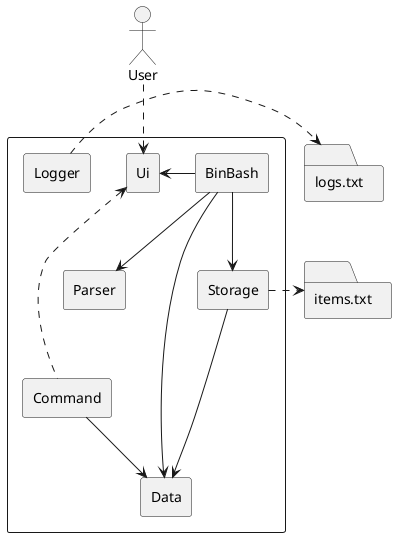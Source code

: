@startuml

skinparam componentStyle rectangle

actor User
folder "items.txt"
folder "logs.txt"

component {
    User .down.> [Ui]
    [BinBash] -left-> [Ui]
    [BinBash] --> [Parser]
    [BinBash] --> [Storage]
    [BinBash] --> [Data]

    [Command] --> [Data]
    [Command] .up.> [Ui]

    [Storage] --> [Data]
    [Storage] .right.> "items.txt"

    [Logger] .right.> "logs.txt"

    [Storage] -[hidden]left- [Parser]
    [Parser] -[hidden]-- [Data]
}

@enduml